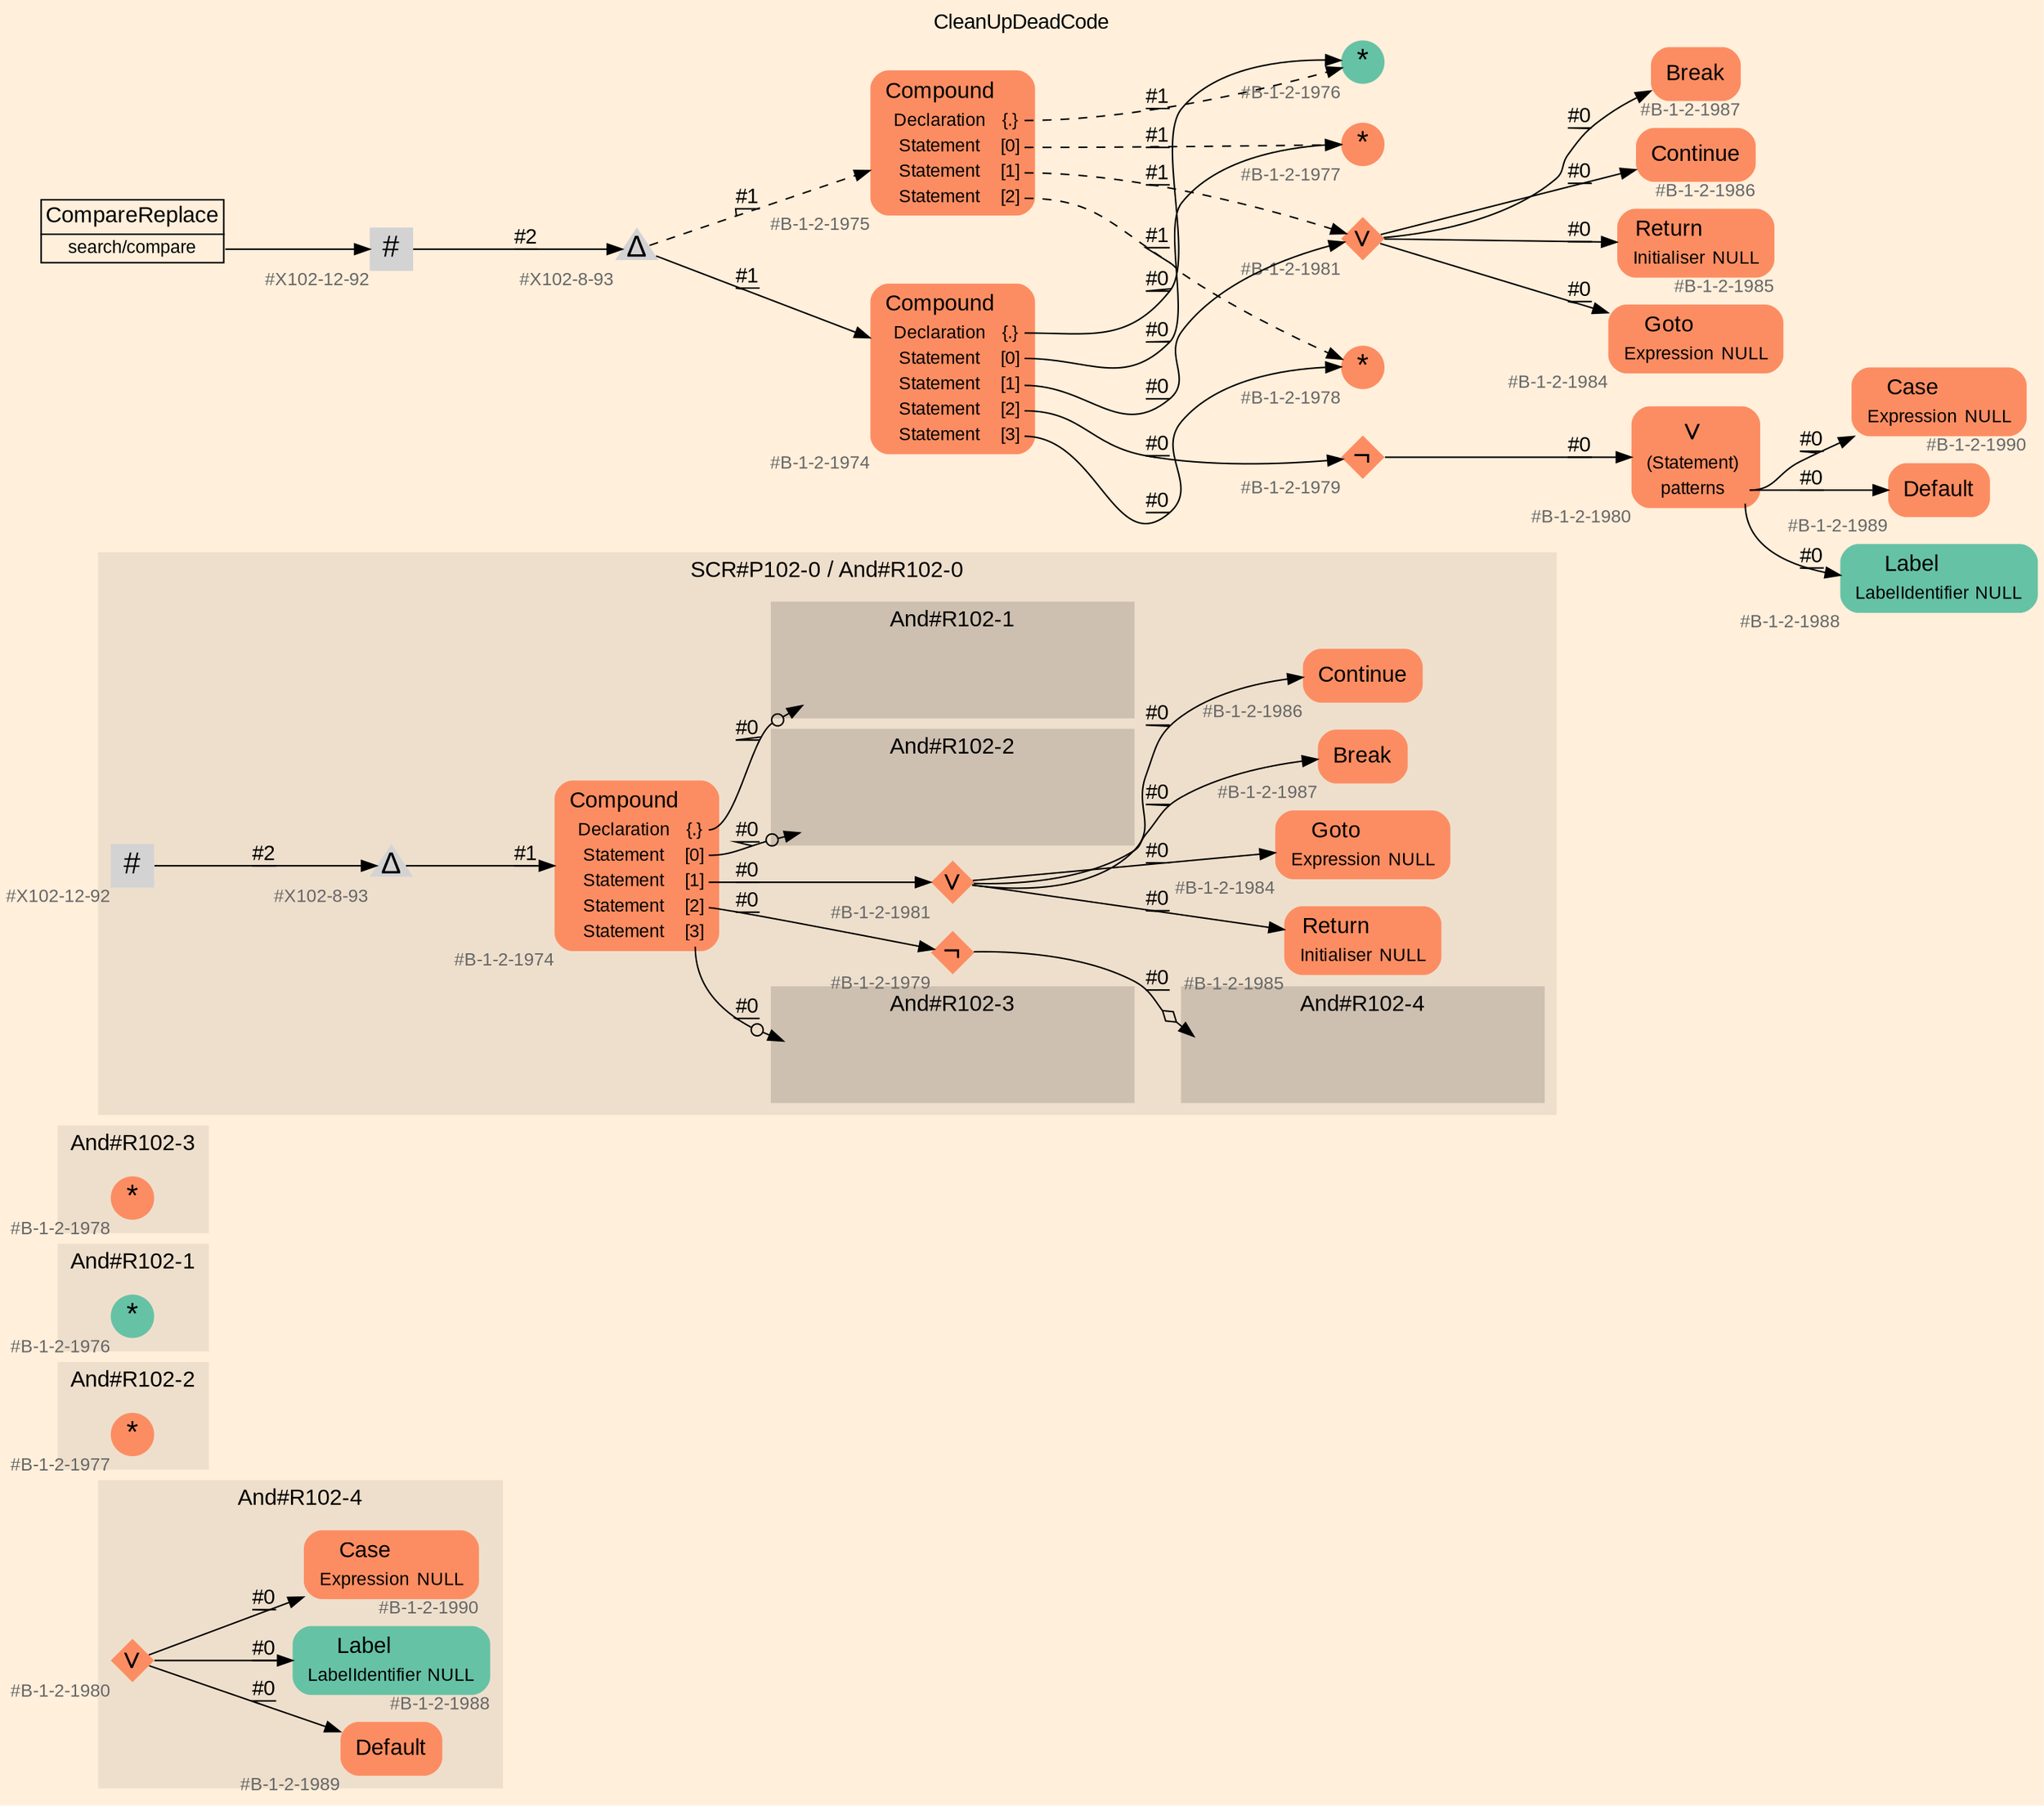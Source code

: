 digraph "CleanUpDeadCode" {
label = "CleanUpDeadCode"
labelloc = t
graph [
    rankdir = "LR"
    ranksep = 0.3
    bgcolor = antiquewhite1
    color = black
    fontcolor = black
    fontname = "Arial"
];
node [
    fontname = "Arial"
];
edge [
    fontname = "Arial"
];

// -------------------- figure And#R102-4 --------------------
// -------- region And#R102-4 ----------
subgraph "clusterAnd#R102-4" {
    label = "And#R102-4"
    style = "filled"
    color = antiquewhite2
    fontsize = "15"
    // -------- block And#R102-4/#B-1-2-1989 ----------
    "And#R102-4/#B-1-2-1989" [
        fillcolor = "/set28/2"
        xlabel = "#B-1-2-1989"
        fontsize = "12"
        fontcolor = grey40
        shape = "plaintext"
        label = <<TABLE BORDER="0" CELLBORDER="0" CELLSPACING="0">
         <TR><TD><FONT COLOR="black" POINT-SIZE="15">Default</FONT></TD></TR>
        </TABLE>>
        style = "rounded,filled"
    ];
    
    // -------- block And#R102-4/#B-1-2-1988 ----------
    "And#R102-4/#B-1-2-1988" [
        fillcolor = "/set28/1"
        xlabel = "#B-1-2-1988"
        fontsize = "12"
        fontcolor = grey40
        shape = "plaintext"
        label = <<TABLE BORDER="0" CELLBORDER="0" CELLSPACING="0">
         <TR><TD><FONT COLOR="black" POINT-SIZE="15">Label</FONT></TD></TR>
         <TR><TD><FONT COLOR="black" POINT-SIZE="12">LabelIdentifier</FONT></TD><TD PORT="port0"><FONT COLOR="black" POINT-SIZE="12">NULL</FONT></TD></TR>
        </TABLE>>
        style = "rounded,filled"
    ];
    
    // -------- block And#R102-4/#B-1-2-1990 ----------
    "And#R102-4/#B-1-2-1990" [
        fillcolor = "/set28/2"
        xlabel = "#B-1-2-1990"
        fontsize = "12"
        fontcolor = grey40
        shape = "plaintext"
        label = <<TABLE BORDER="0" CELLBORDER="0" CELLSPACING="0">
         <TR><TD><FONT COLOR="black" POINT-SIZE="15">Case</FONT></TD></TR>
         <TR><TD><FONT COLOR="black" POINT-SIZE="12">Expression</FONT></TD><TD PORT="port0"><FONT COLOR="black" POINT-SIZE="12">NULL</FONT></TD></TR>
        </TABLE>>
        style = "rounded,filled"
    ];
    
    // -------- block And#R102-4/#B-1-2-1980 ----------
    "And#R102-4/#B-1-2-1980" [
        fillcolor = "/set28/2"
        xlabel = "#B-1-2-1980"
        fontsize = "12"
        fontcolor = grey40
        shape = "diamond"
        label = <<FONT COLOR="black" POINT-SIZE="20">∨</FONT>>
        style = "filled"
        penwidth = 0.0
        fixedsize = true
        width = 0.4
        height = 0.4
    ];
    
}

"And#R102-4/#B-1-2-1980" -> "And#R102-4/#B-1-2-1990" [
    label = "#0"
    decorate = true
    color = black
    fontcolor = black
];

"And#R102-4/#B-1-2-1980" -> "And#R102-4/#B-1-2-1989" [
    label = "#0"
    decorate = true
    color = black
    fontcolor = black
];

"And#R102-4/#B-1-2-1980" -> "And#R102-4/#B-1-2-1988" [
    label = "#0"
    decorate = true
    color = black
    fontcolor = black
];


// -------------------- figure And#R102-2 --------------------
// -------- region And#R102-2 ----------
subgraph "clusterAnd#R102-2" {
    label = "And#R102-2"
    style = "filled"
    color = antiquewhite2
    fontsize = "15"
    // -------- block And#R102-2/#B-1-2-1977 ----------
    "And#R102-2/#B-1-2-1977" [
        fillcolor = "/set28/2"
        xlabel = "#B-1-2-1977"
        fontsize = "12"
        fontcolor = grey40
        shape = "circle"
        label = <<FONT COLOR="black" POINT-SIZE="20">*</FONT>>
        style = "filled"
        penwidth = 0.0
        fixedsize = true
        width = 0.4
        height = 0.4
    ];
    
}


// -------------------- figure And#R102-1 --------------------
// -------- region And#R102-1 ----------
subgraph "clusterAnd#R102-1" {
    label = "And#R102-1"
    style = "filled"
    color = antiquewhite2
    fontsize = "15"
    // -------- block And#R102-1/#B-1-2-1976 ----------
    "And#R102-1/#B-1-2-1976" [
        fillcolor = "/set28/1"
        xlabel = "#B-1-2-1976"
        fontsize = "12"
        fontcolor = grey40
        shape = "circle"
        label = <<FONT COLOR="black" POINT-SIZE="20">*</FONT>>
        style = "filled"
        penwidth = 0.0
        fixedsize = true
        width = 0.4
        height = 0.4
    ];
    
}


// -------------------- figure And#R102-3 --------------------
// -------- region And#R102-3 ----------
subgraph "clusterAnd#R102-3" {
    label = "And#R102-3"
    style = "filled"
    color = antiquewhite2
    fontsize = "15"
    // -------- block And#R102-3/#B-1-2-1978 ----------
    "And#R102-3/#B-1-2-1978" [
        fillcolor = "/set28/2"
        xlabel = "#B-1-2-1978"
        fontsize = "12"
        fontcolor = grey40
        shape = "circle"
        label = <<FONT COLOR="black" POINT-SIZE="20">*</FONT>>
        style = "filled"
        penwidth = 0.0
        fixedsize = true
        width = 0.4
        height = 0.4
    ];
    
}


// -------------------- figure And#R102-0 --------------------
// -------- region And#R102-0 ----------
subgraph "clusterAnd#R102-0" {
    label = "SCR#P102-0 / And#R102-0"
    style = "filled"
    color = antiquewhite2
    fontsize = "15"
    // -------- block And#R102-0/#X102-8-93 ----------
    "And#R102-0/#X102-8-93" [
        xlabel = "#X102-8-93"
        fontsize = "12"
        fontcolor = grey40
        shape = "triangle"
        label = <<FONT COLOR="black" POINT-SIZE="20">Δ</FONT>>
        style = "filled"
        penwidth = 0.0
        fixedsize = true
        width = 0.4
        height = 0.4
    ];
    
    // -------- block And#R102-0/#B-1-2-1986 ----------
    "And#R102-0/#B-1-2-1986" [
        fillcolor = "/set28/2"
        xlabel = "#B-1-2-1986"
        fontsize = "12"
        fontcolor = grey40
        shape = "plaintext"
        label = <<TABLE BORDER="0" CELLBORDER="0" CELLSPACING="0">
         <TR><TD><FONT COLOR="black" POINT-SIZE="15">Continue</FONT></TD></TR>
        </TABLE>>
        style = "rounded,filled"
    ];
    
    // -------- block And#R102-0/#B-1-2-1979 ----------
    "And#R102-0/#B-1-2-1979" [
        fillcolor = "/set28/2"
        xlabel = "#B-1-2-1979"
        fontsize = "12"
        fontcolor = grey40
        shape = "diamond"
        label = <<FONT COLOR="black" POINT-SIZE="20">¬</FONT>>
        style = "filled"
        penwidth = 0.0
        fixedsize = true
        width = 0.4
        height = 0.4
    ];
    
    // -------- block And#R102-0/#B-1-2-1985 ----------
    "And#R102-0/#B-1-2-1985" [
        fillcolor = "/set28/2"
        xlabel = "#B-1-2-1985"
        fontsize = "12"
        fontcolor = grey40
        shape = "plaintext"
        label = <<TABLE BORDER="0" CELLBORDER="0" CELLSPACING="0">
         <TR><TD><FONT COLOR="black" POINT-SIZE="15">Return</FONT></TD></TR>
         <TR><TD><FONT COLOR="black" POINT-SIZE="12">Initialiser</FONT></TD><TD PORT="port0"><FONT COLOR="black" POINT-SIZE="12">NULL</FONT></TD></TR>
        </TABLE>>
        style = "rounded,filled"
    ];
    
    // -------- block And#R102-0/#X102-12-92 ----------
    "And#R102-0/#X102-12-92" [
        xlabel = "#X102-12-92"
        fontsize = "12"
        fontcolor = grey40
        shape = "square"
        label = <<FONT COLOR="black" POINT-SIZE="20">#</FONT>>
        style = "filled"
        penwidth = 0.0
        fixedsize = true
        width = 0.4
        height = 0.4
    ];
    
    // -------- block And#R102-0/#B-1-2-1981 ----------
    "And#R102-0/#B-1-2-1981" [
        fillcolor = "/set28/2"
        xlabel = "#B-1-2-1981"
        fontsize = "12"
        fontcolor = grey40
        shape = "diamond"
        label = <<FONT COLOR="black" POINT-SIZE="20">∨</FONT>>
        style = "filled"
        penwidth = 0.0
        fixedsize = true
        width = 0.4
        height = 0.4
    ];
    
    // -------- block And#R102-0/#B-1-2-1984 ----------
    "And#R102-0/#B-1-2-1984" [
        fillcolor = "/set28/2"
        xlabel = "#B-1-2-1984"
        fontsize = "12"
        fontcolor = grey40
        shape = "plaintext"
        label = <<TABLE BORDER="0" CELLBORDER="0" CELLSPACING="0">
         <TR><TD><FONT COLOR="black" POINT-SIZE="15">Goto</FONT></TD></TR>
         <TR><TD><FONT COLOR="black" POINT-SIZE="12">Expression</FONT></TD><TD PORT="port0"><FONT COLOR="black" POINT-SIZE="12">NULL</FONT></TD></TR>
        </TABLE>>
        style = "rounded,filled"
    ];
    
    // -------- block And#R102-0/#B-1-2-1987 ----------
    "And#R102-0/#B-1-2-1987" [
        fillcolor = "/set28/2"
        xlabel = "#B-1-2-1987"
        fontsize = "12"
        fontcolor = grey40
        shape = "plaintext"
        label = <<TABLE BORDER="0" CELLBORDER="0" CELLSPACING="0">
         <TR><TD><FONT COLOR="black" POINT-SIZE="15">Break</FONT></TD></TR>
        </TABLE>>
        style = "rounded,filled"
    ];
    
    // -------- block And#R102-0/#B-1-2-1974 ----------
    "And#R102-0/#B-1-2-1974" [
        fillcolor = "/set28/2"
        xlabel = "#B-1-2-1974"
        fontsize = "12"
        fontcolor = grey40
        shape = "plaintext"
        label = <<TABLE BORDER="0" CELLBORDER="0" CELLSPACING="0">
         <TR><TD><FONT COLOR="black" POINT-SIZE="15">Compound</FONT></TD></TR>
         <TR><TD><FONT COLOR="black" POINT-SIZE="12">Declaration</FONT></TD><TD PORT="port0"><FONT COLOR="black" POINT-SIZE="12">{.}</FONT></TD></TR>
         <TR><TD><FONT COLOR="black" POINT-SIZE="12">Statement</FONT></TD><TD PORT="port1"><FONT COLOR="black" POINT-SIZE="12">[0]</FONT></TD></TR>
         <TR><TD><FONT COLOR="black" POINT-SIZE="12">Statement</FONT></TD><TD PORT="port2"><FONT COLOR="black" POINT-SIZE="12">[1]</FONT></TD></TR>
         <TR><TD><FONT COLOR="black" POINT-SIZE="12">Statement</FONT></TD><TD PORT="port3"><FONT COLOR="black" POINT-SIZE="12">[2]</FONT></TD></TR>
         <TR><TD><FONT COLOR="black" POINT-SIZE="12">Statement</FONT></TD><TD PORT="port4"><FONT COLOR="black" POINT-SIZE="12">[3]</FONT></TD></TR>
        </TABLE>>
        style = "rounded,filled"
    ];
    
    // -------- region And#R102-0/And#R102-1 ----------
    subgraph "clusterAnd#R102-0/And#R102-1" {
        label = "And#R102-1"
        style = "filled"
        color = antiquewhite3
        fontsize = "15"
        // -------- block And#R102-0/And#R102-1/#B-1-2-1976 ----------
        "And#R102-0/And#R102-1/#B-1-2-1976" [
            fillcolor = "/set28/1"
            xlabel = "#B-1-2-1976"
            fontsize = "12"
            fontcolor = grey40
            shape = "none"
            style = "invisible"
        ];
        
    }
    
    // -------- region And#R102-0/And#R102-2 ----------
    subgraph "clusterAnd#R102-0/And#R102-2" {
        label = "And#R102-2"
        style = "filled"
        color = antiquewhite3
        fontsize = "15"
        // -------- block And#R102-0/And#R102-2/#B-1-2-1977 ----------
        "And#R102-0/And#R102-2/#B-1-2-1977" [
            fillcolor = "/set28/2"
            xlabel = "#B-1-2-1977"
            fontsize = "12"
            fontcolor = grey40
            shape = "none"
            style = "invisible"
        ];
        
    }
    
    // -------- region And#R102-0/And#R102-3 ----------
    subgraph "clusterAnd#R102-0/And#R102-3" {
        label = "And#R102-3"
        style = "filled"
        color = antiquewhite3
        fontsize = "15"
        // -------- block And#R102-0/And#R102-3/#B-1-2-1978 ----------
        "And#R102-0/And#R102-3/#B-1-2-1978" [
            fillcolor = "/set28/2"
            xlabel = "#B-1-2-1978"
            fontsize = "12"
            fontcolor = grey40
            shape = "none"
            style = "invisible"
        ];
        
    }
    
    // -------- region And#R102-0/And#R102-4 ----------
    subgraph "clusterAnd#R102-0/And#R102-4" {
        label = "And#R102-4"
        style = "filled"
        color = antiquewhite3
        fontsize = "15"
        // -------- block And#R102-0/And#R102-4/#B-1-2-1980 ----------
        "And#R102-0/And#R102-4/#B-1-2-1980" [
            fillcolor = "/set28/2"
            xlabel = "#B-1-2-1980"
            fontsize = "12"
            fontcolor = grey40
            shape = "none"
            style = "invisible"
        ];
        
    }
    
}

"And#R102-0/#X102-8-93" -> "And#R102-0/#B-1-2-1974" [
    label = "#1"
    decorate = true
    color = black
    fontcolor = black
];

"And#R102-0/#B-1-2-1979" -> "And#R102-0/And#R102-4/#B-1-2-1980" [
    arrowhead="normalnoneodiamond"
    label = "#0"
    decorate = true
    color = black
    fontcolor = black
];

"And#R102-0/#X102-12-92" -> "And#R102-0/#X102-8-93" [
    label = "#2"
    decorate = true
    color = black
    fontcolor = black
];

"And#R102-0/#B-1-2-1981" -> "And#R102-0/#B-1-2-1987" [
    label = "#0"
    decorate = true
    color = black
    fontcolor = black
];

"And#R102-0/#B-1-2-1981" -> "And#R102-0/#B-1-2-1986" [
    label = "#0"
    decorate = true
    color = black
    fontcolor = black
];

"And#R102-0/#B-1-2-1981" -> "And#R102-0/#B-1-2-1985" [
    label = "#0"
    decorate = true
    color = black
    fontcolor = black
];

"And#R102-0/#B-1-2-1981" -> "And#R102-0/#B-1-2-1984" [
    label = "#0"
    decorate = true
    color = black
    fontcolor = black
];

"And#R102-0/#B-1-2-1974":port0 -> "And#R102-0/And#R102-1/#B-1-2-1976" [
    arrowhead="normalnoneodot"
    label = "#0"
    decorate = true
    color = black
    fontcolor = black
];

"And#R102-0/#B-1-2-1974":port1 -> "And#R102-0/And#R102-2/#B-1-2-1977" [
    arrowhead="normalnoneodot"
    label = "#0"
    decorate = true
    color = black
    fontcolor = black
];

"And#R102-0/#B-1-2-1974":port2 -> "And#R102-0/#B-1-2-1981" [
    label = "#0"
    decorate = true
    color = black
    fontcolor = black
];

"And#R102-0/#B-1-2-1974":port3 -> "And#R102-0/#B-1-2-1979" [
    label = "#0"
    decorate = true
    color = black
    fontcolor = black
];

"And#R102-0/#B-1-2-1974":port4 -> "And#R102-0/And#R102-3/#B-1-2-1978" [
    arrowhead="normalnoneodot"
    label = "#0"
    decorate = true
    color = black
    fontcolor = black
];


// -------------------- transformation figure --------------------
// -------- block CR#X102-10-102 ----------
"CR#X102-10-102" [
    fillcolor = antiquewhite1
    fontsize = "12"
    fontcolor = grey40
    shape = "plaintext"
    label = <<TABLE BORDER="0" CELLBORDER="1" CELLSPACING="0">
     <TR><TD><FONT COLOR="black" POINT-SIZE="15">CompareReplace</FONT></TD></TR>
     <TR><TD PORT="port0"><FONT COLOR="black" POINT-SIZE="12">search/compare</FONT></TD></TR>
    </TABLE>>
    style = "filled"
    color = black
];

// -------- block #X102-12-92 ----------
"#X102-12-92" [
    xlabel = "#X102-12-92"
    fontsize = "12"
    fontcolor = grey40
    shape = "square"
    label = <<FONT COLOR="black" POINT-SIZE="20">#</FONT>>
    style = "filled"
    penwidth = 0.0
    fixedsize = true
    width = 0.4
    height = 0.4
];

// -------- block #X102-8-93 ----------
"#X102-8-93" [
    xlabel = "#X102-8-93"
    fontsize = "12"
    fontcolor = grey40
    shape = "triangle"
    label = <<FONT COLOR="black" POINT-SIZE="20">Δ</FONT>>
    style = "filled"
    penwidth = 0.0
    fixedsize = true
    width = 0.4
    height = 0.4
];

// -------- block #B-1-2-1974 ----------
"#B-1-2-1974" [
    fillcolor = "/set28/2"
    xlabel = "#B-1-2-1974"
    fontsize = "12"
    fontcolor = grey40
    shape = "plaintext"
    label = <<TABLE BORDER="0" CELLBORDER="0" CELLSPACING="0">
     <TR><TD><FONT COLOR="black" POINT-SIZE="15">Compound</FONT></TD></TR>
     <TR><TD><FONT COLOR="black" POINT-SIZE="12">Declaration</FONT></TD><TD PORT="port0"><FONT COLOR="black" POINT-SIZE="12">{.}</FONT></TD></TR>
     <TR><TD><FONT COLOR="black" POINT-SIZE="12">Statement</FONT></TD><TD PORT="port1"><FONT COLOR="black" POINT-SIZE="12">[0]</FONT></TD></TR>
     <TR><TD><FONT COLOR="black" POINT-SIZE="12">Statement</FONT></TD><TD PORT="port2"><FONT COLOR="black" POINT-SIZE="12">[1]</FONT></TD></TR>
     <TR><TD><FONT COLOR="black" POINT-SIZE="12">Statement</FONT></TD><TD PORT="port3"><FONT COLOR="black" POINT-SIZE="12">[2]</FONT></TD></TR>
     <TR><TD><FONT COLOR="black" POINT-SIZE="12">Statement</FONT></TD><TD PORT="port4"><FONT COLOR="black" POINT-SIZE="12">[3]</FONT></TD></TR>
    </TABLE>>
    style = "rounded,filled"
];

// -------- block #B-1-2-1976 ----------
"#B-1-2-1976" [
    fillcolor = "/set28/1"
    xlabel = "#B-1-2-1976"
    fontsize = "12"
    fontcolor = grey40
    shape = "circle"
    label = <<FONT COLOR="black" POINT-SIZE="20">*</FONT>>
    style = "filled"
    penwidth = 0.0
    fixedsize = true
    width = 0.4
    height = 0.4
];

// -------- block #B-1-2-1977 ----------
"#B-1-2-1977" [
    fillcolor = "/set28/2"
    xlabel = "#B-1-2-1977"
    fontsize = "12"
    fontcolor = grey40
    shape = "circle"
    label = <<FONT COLOR="black" POINT-SIZE="20">*</FONT>>
    style = "filled"
    penwidth = 0.0
    fixedsize = true
    width = 0.4
    height = 0.4
];

// -------- block #B-1-2-1981 ----------
"#B-1-2-1981" [
    fillcolor = "/set28/2"
    xlabel = "#B-1-2-1981"
    fontsize = "12"
    fontcolor = grey40
    shape = "diamond"
    label = <<FONT COLOR="black" POINT-SIZE="20">∨</FONT>>
    style = "filled"
    penwidth = 0.0
    fixedsize = true
    width = 0.4
    height = 0.4
];

// -------- block #B-1-2-1987 ----------
"#B-1-2-1987" [
    fillcolor = "/set28/2"
    xlabel = "#B-1-2-1987"
    fontsize = "12"
    fontcolor = grey40
    shape = "plaintext"
    label = <<TABLE BORDER="0" CELLBORDER="0" CELLSPACING="0">
     <TR><TD><FONT COLOR="black" POINT-SIZE="15">Break</FONT></TD></TR>
    </TABLE>>
    style = "rounded,filled"
];

// -------- block #B-1-2-1986 ----------
"#B-1-2-1986" [
    fillcolor = "/set28/2"
    xlabel = "#B-1-2-1986"
    fontsize = "12"
    fontcolor = grey40
    shape = "plaintext"
    label = <<TABLE BORDER="0" CELLBORDER="0" CELLSPACING="0">
     <TR><TD><FONT COLOR="black" POINT-SIZE="15">Continue</FONT></TD></TR>
    </TABLE>>
    style = "rounded,filled"
];

// -------- block #B-1-2-1985 ----------
"#B-1-2-1985" [
    fillcolor = "/set28/2"
    xlabel = "#B-1-2-1985"
    fontsize = "12"
    fontcolor = grey40
    shape = "plaintext"
    label = <<TABLE BORDER="0" CELLBORDER="0" CELLSPACING="0">
     <TR><TD><FONT COLOR="black" POINT-SIZE="15">Return</FONT></TD></TR>
     <TR><TD><FONT COLOR="black" POINT-SIZE="12">Initialiser</FONT></TD><TD PORT="port0"><FONT COLOR="black" POINT-SIZE="12">NULL</FONT></TD></TR>
    </TABLE>>
    style = "rounded,filled"
];

// -------- block #B-1-2-1984 ----------
"#B-1-2-1984" [
    fillcolor = "/set28/2"
    xlabel = "#B-1-2-1984"
    fontsize = "12"
    fontcolor = grey40
    shape = "plaintext"
    label = <<TABLE BORDER="0" CELLBORDER="0" CELLSPACING="0">
     <TR><TD><FONT COLOR="black" POINT-SIZE="15">Goto</FONT></TD></TR>
     <TR><TD><FONT COLOR="black" POINT-SIZE="12">Expression</FONT></TD><TD PORT="port0"><FONT COLOR="black" POINT-SIZE="12">NULL</FONT></TD></TR>
    </TABLE>>
    style = "rounded,filled"
];

// -------- block #B-1-2-1979 ----------
"#B-1-2-1979" [
    fillcolor = "/set28/2"
    xlabel = "#B-1-2-1979"
    fontsize = "12"
    fontcolor = grey40
    shape = "diamond"
    label = <<FONT COLOR="black" POINT-SIZE="20">¬</FONT>>
    style = "filled"
    penwidth = 0.0
    fixedsize = true
    width = 0.4
    height = 0.4
];

// -------- block #B-1-2-1980 ----------
"#B-1-2-1980" [
    fillcolor = "/set28/2"
    xlabel = "#B-1-2-1980"
    fontsize = "12"
    fontcolor = grey40
    shape = "plaintext"
    label = <<TABLE BORDER="0" CELLBORDER="0" CELLSPACING="0">
     <TR><TD><FONT COLOR="black" POINT-SIZE="20">∨</FONT></TD></TR>
     <TR><TD><FONT COLOR="black" POINT-SIZE="12">(Statement)</FONT></TD><TD PORT="port0"></TD></TR>
     <TR><TD><FONT COLOR="black" POINT-SIZE="12">patterns</FONT></TD><TD PORT="port1"></TD></TR>
    </TABLE>>
    style = "rounded,filled"
];

// -------- block #B-1-2-1990 ----------
"#B-1-2-1990" [
    fillcolor = "/set28/2"
    xlabel = "#B-1-2-1990"
    fontsize = "12"
    fontcolor = grey40
    shape = "plaintext"
    label = <<TABLE BORDER="0" CELLBORDER="0" CELLSPACING="0">
     <TR><TD><FONT COLOR="black" POINT-SIZE="15">Case</FONT></TD></TR>
     <TR><TD><FONT COLOR="black" POINT-SIZE="12">Expression</FONT></TD><TD PORT="port0"><FONT COLOR="black" POINT-SIZE="12">NULL</FONT></TD></TR>
    </TABLE>>
    style = "rounded,filled"
];

// -------- block #B-1-2-1989 ----------
"#B-1-2-1989" [
    fillcolor = "/set28/2"
    xlabel = "#B-1-2-1989"
    fontsize = "12"
    fontcolor = grey40
    shape = "plaintext"
    label = <<TABLE BORDER="0" CELLBORDER="0" CELLSPACING="0">
     <TR><TD><FONT COLOR="black" POINT-SIZE="15">Default</FONT></TD></TR>
    </TABLE>>
    style = "rounded,filled"
];

// -------- block #B-1-2-1988 ----------
"#B-1-2-1988" [
    fillcolor = "/set28/1"
    xlabel = "#B-1-2-1988"
    fontsize = "12"
    fontcolor = grey40
    shape = "plaintext"
    label = <<TABLE BORDER="0" CELLBORDER="0" CELLSPACING="0">
     <TR><TD><FONT COLOR="black" POINT-SIZE="15">Label</FONT></TD></TR>
     <TR><TD><FONT COLOR="black" POINT-SIZE="12">LabelIdentifier</FONT></TD><TD PORT="port0"><FONT COLOR="black" POINT-SIZE="12">NULL</FONT></TD></TR>
    </TABLE>>
    style = "rounded,filled"
];

// -------- block #B-1-2-1978 ----------
"#B-1-2-1978" [
    fillcolor = "/set28/2"
    xlabel = "#B-1-2-1978"
    fontsize = "12"
    fontcolor = grey40
    shape = "circle"
    label = <<FONT COLOR="black" POINT-SIZE="20">*</FONT>>
    style = "filled"
    penwidth = 0.0
    fixedsize = true
    width = 0.4
    height = 0.4
];

// -------- block #B-1-2-1975 ----------
"#B-1-2-1975" [
    fillcolor = "/set28/2"
    xlabel = "#B-1-2-1975"
    fontsize = "12"
    fontcolor = grey40
    shape = "plaintext"
    label = <<TABLE BORDER="0" CELLBORDER="0" CELLSPACING="0">
     <TR><TD><FONT COLOR="black" POINT-SIZE="15">Compound</FONT></TD></TR>
     <TR><TD><FONT COLOR="black" POINT-SIZE="12">Declaration</FONT></TD><TD PORT="port0"><FONT COLOR="black" POINT-SIZE="12">{.}</FONT></TD></TR>
     <TR><TD><FONT COLOR="black" POINT-SIZE="12">Statement</FONT></TD><TD PORT="port1"><FONT COLOR="black" POINT-SIZE="12">[0]</FONT></TD></TR>
     <TR><TD><FONT COLOR="black" POINT-SIZE="12">Statement</FONT></TD><TD PORT="port2"><FONT COLOR="black" POINT-SIZE="12">[1]</FONT></TD></TR>
     <TR><TD><FONT COLOR="black" POINT-SIZE="12">Statement</FONT></TD><TD PORT="port3"><FONT COLOR="black" POINT-SIZE="12">[2]</FONT></TD></TR>
    </TABLE>>
    style = "rounded,filled"
];

"CR#X102-10-102":port0 -> "#X102-12-92" [
    label = ""
    decorate = true
    color = black
    fontcolor = black
];

"#X102-12-92" -> "#X102-8-93" [
    label = "#2"
    decorate = true
    color = black
    fontcolor = black
];

"#X102-8-93" -> "#B-1-2-1974" [
    label = "#1"
    decorate = true
    color = black
    fontcolor = black
];

"#X102-8-93" -> "#B-1-2-1975" [
    style="dashed"
    label = "#1"
    decorate = true
    color = black
    fontcolor = black
];

"#B-1-2-1974":port0 -> "#B-1-2-1976" [
    label = "#0"
    decorate = true
    color = black
    fontcolor = black
];

"#B-1-2-1974":port1 -> "#B-1-2-1977" [
    label = "#0"
    decorate = true
    color = black
    fontcolor = black
];

"#B-1-2-1974":port2 -> "#B-1-2-1981" [
    label = "#0"
    decorate = true
    color = black
    fontcolor = black
];

"#B-1-2-1974":port3 -> "#B-1-2-1979" [
    label = "#0"
    decorate = true
    color = black
    fontcolor = black
];

"#B-1-2-1974":port4 -> "#B-1-2-1978" [
    label = "#0"
    decorate = true
    color = black
    fontcolor = black
];

"#B-1-2-1981" -> "#B-1-2-1987" [
    label = "#0"
    decorate = true
    color = black
    fontcolor = black
];

"#B-1-2-1981" -> "#B-1-2-1986" [
    label = "#0"
    decorate = true
    color = black
    fontcolor = black
];

"#B-1-2-1981" -> "#B-1-2-1985" [
    label = "#0"
    decorate = true
    color = black
    fontcolor = black
];

"#B-1-2-1981" -> "#B-1-2-1984" [
    label = "#0"
    decorate = true
    color = black
    fontcolor = black
];

"#B-1-2-1979" -> "#B-1-2-1980" [
    label = "#0"
    decorate = true
    color = black
    fontcolor = black
];

"#B-1-2-1980":port1 -> "#B-1-2-1990" [
    label = "#0"
    decorate = true
    color = black
    fontcolor = black
];

"#B-1-2-1980":port1 -> "#B-1-2-1989" [
    label = "#0"
    decorate = true
    color = black
    fontcolor = black
];

"#B-1-2-1980":port1 -> "#B-1-2-1988" [
    label = "#0"
    decorate = true
    color = black
    fontcolor = black
];

"#B-1-2-1975":port0 -> "#B-1-2-1976" [
    style="dashed"
    label = "#1"
    decorate = true
    color = black
    fontcolor = black
];

"#B-1-2-1975":port1 -> "#B-1-2-1977" [
    style="dashed"
    label = "#1"
    decorate = true
    color = black
    fontcolor = black
];

"#B-1-2-1975":port2 -> "#B-1-2-1981" [
    style="dashed"
    label = "#1"
    decorate = true
    color = black
    fontcolor = black
];

"#B-1-2-1975":port3 -> "#B-1-2-1978" [
    style="dashed"
    label = "#1"
    decorate = true
    color = black
    fontcolor = black
];


}
